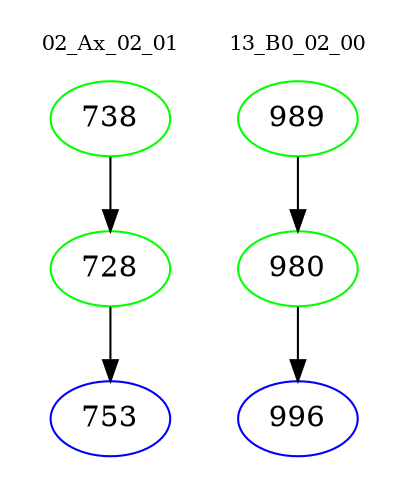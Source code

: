 digraph{
subgraph cluster_0 {
color = white
label = "02_Ax_02_01";
fontsize=10;
T0_738 [label="738", color="green"]
T0_738 -> T0_728 [color="black"]
T0_728 [label="728", color="green"]
T0_728 -> T0_753 [color="black"]
T0_753 [label="753", color="blue"]
}
subgraph cluster_1 {
color = white
label = "13_B0_02_00";
fontsize=10;
T1_989 [label="989", color="green"]
T1_989 -> T1_980 [color="black"]
T1_980 [label="980", color="green"]
T1_980 -> T1_996 [color="black"]
T1_996 [label="996", color="blue"]
}
}
